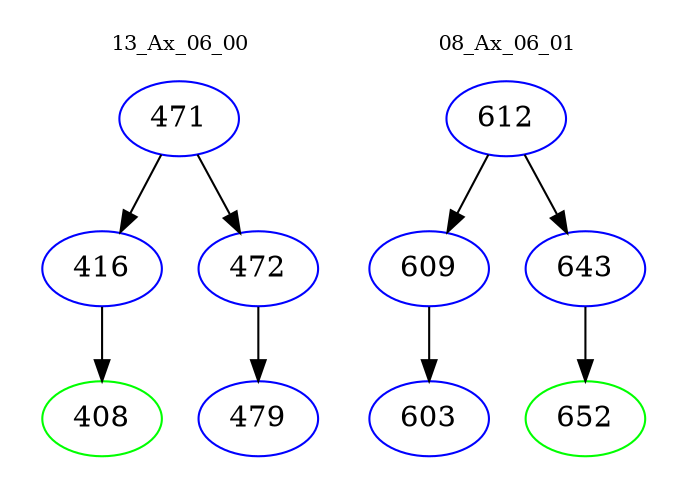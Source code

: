 digraph{
subgraph cluster_0 {
color = white
label = "13_Ax_06_00";
fontsize=10;
T0_471 [label="471", color="blue"]
T0_471 -> T0_416 [color="black"]
T0_416 [label="416", color="blue"]
T0_416 -> T0_408 [color="black"]
T0_408 [label="408", color="green"]
T0_471 -> T0_472 [color="black"]
T0_472 [label="472", color="blue"]
T0_472 -> T0_479 [color="black"]
T0_479 [label="479", color="blue"]
}
subgraph cluster_1 {
color = white
label = "08_Ax_06_01";
fontsize=10;
T1_612 [label="612", color="blue"]
T1_612 -> T1_609 [color="black"]
T1_609 [label="609", color="blue"]
T1_609 -> T1_603 [color="black"]
T1_603 [label="603", color="blue"]
T1_612 -> T1_643 [color="black"]
T1_643 [label="643", color="blue"]
T1_643 -> T1_652 [color="black"]
T1_652 [label="652", color="green"]
}
}
